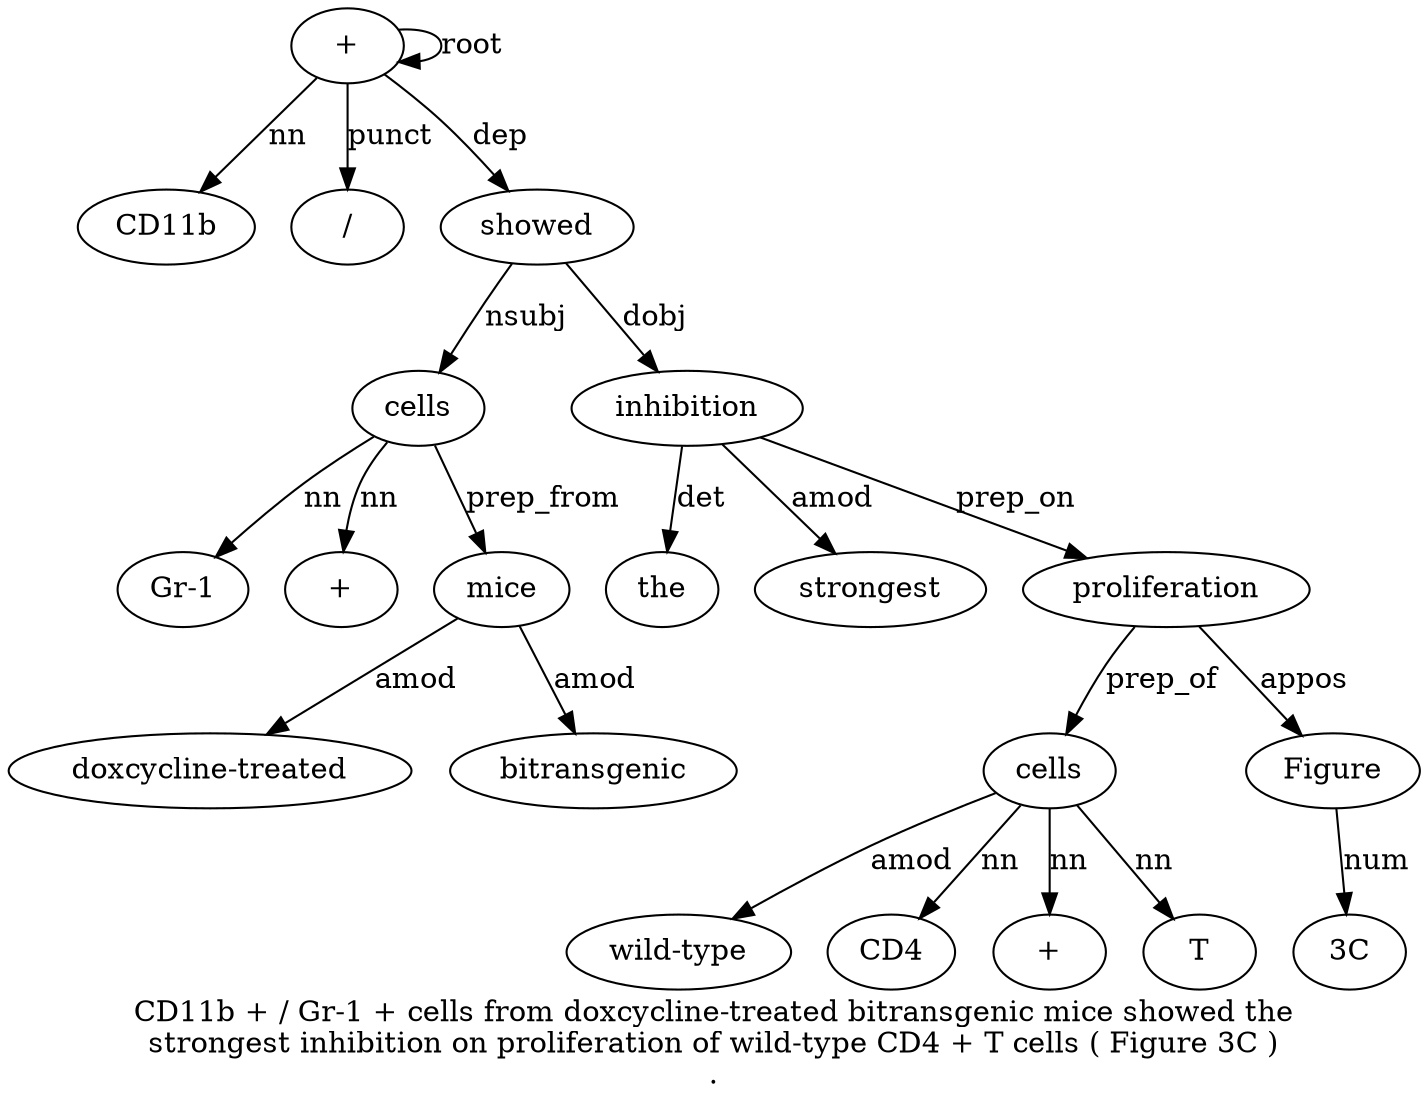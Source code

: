 digraph "CD11b + / Gr-1 + cells from doxcycline-treated bitransgenic mice showed the strongest inhibition on proliferation of wild-type CD4 + T cells ( Figure 3C ) ." {
label="CD11b + / Gr-1 + cells from doxcycline-treated bitransgenic mice showed the
strongest inhibition on proliferation of wild-type CD4 + T cells ( Figure 3C )
.";
"+2" [style=filled, fillcolor=white, label="+"];
CD11b [style=filled, fillcolor=white, label=CD11b];
"+2" -> CD11b  [label=nn];
"+2" -> "+2"  [label=root];
"/3" [style=filled, fillcolor=white, label="/"];
"+2" -> "/3"  [label=punct];
cells6 [style=filled, fillcolor=white, label=cells];
"Gr-14" [style=filled, fillcolor=white, label="Gr-1"];
cells6 -> "Gr-14"  [label=nn];
"+5" [style=filled, fillcolor=white, label="+"];
cells6 -> "+5"  [label=nn];
showed11 [style=filled, fillcolor=white, label=showed];
showed11 -> cells6  [label=nsubj];
mice10 [style=filled, fillcolor=white, label=mice];
"doxcycline-treated8" [style=filled, fillcolor=white, label="doxcycline-treated"];
mice10 -> "doxcycline-treated8"  [label=amod];
bitransgenic9 [style=filled, fillcolor=white, label=bitransgenic];
mice10 -> bitransgenic9  [label=amod];
cells6 -> mice10  [label=prep_from];
"+2" -> showed11  [label=dep];
inhibition14 [style=filled, fillcolor=white, label=inhibition];
the12 [style=filled, fillcolor=white, label=the];
inhibition14 -> the12  [label=det];
strongest13 [style=filled, fillcolor=white, label=strongest];
inhibition14 -> strongest13  [label=amod];
showed11 -> inhibition14  [label=dobj];
proliferation16 [style=filled, fillcolor=white, label=proliferation];
inhibition14 -> proliferation16  [label=prep_on];
cells22 [style=filled, fillcolor=white, label=cells];
"wild-type18" [style=filled, fillcolor=white, label="wild-type"];
cells22 -> "wild-type18"  [label=amod];
CD419 [style=filled, fillcolor=white, label=CD4];
cells22 -> CD419  [label=nn];
"+20" [style=filled, fillcolor=white, label="+"];
cells22 -> "+20"  [label=nn];
T21 [style=filled, fillcolor=white, label=T];
cells22 -> T21  [label=nn];
proliferation16 -> cells22  [label=prep_of];
Figure24 [style=filled, fillcolor=white, label=Figure];
proliferation16 -> Figure24  [label=appos];
"3C25" [style=filled, fillcolor=white, label="3C"];
Figure24 -> "3C25"  [label=num];
}
